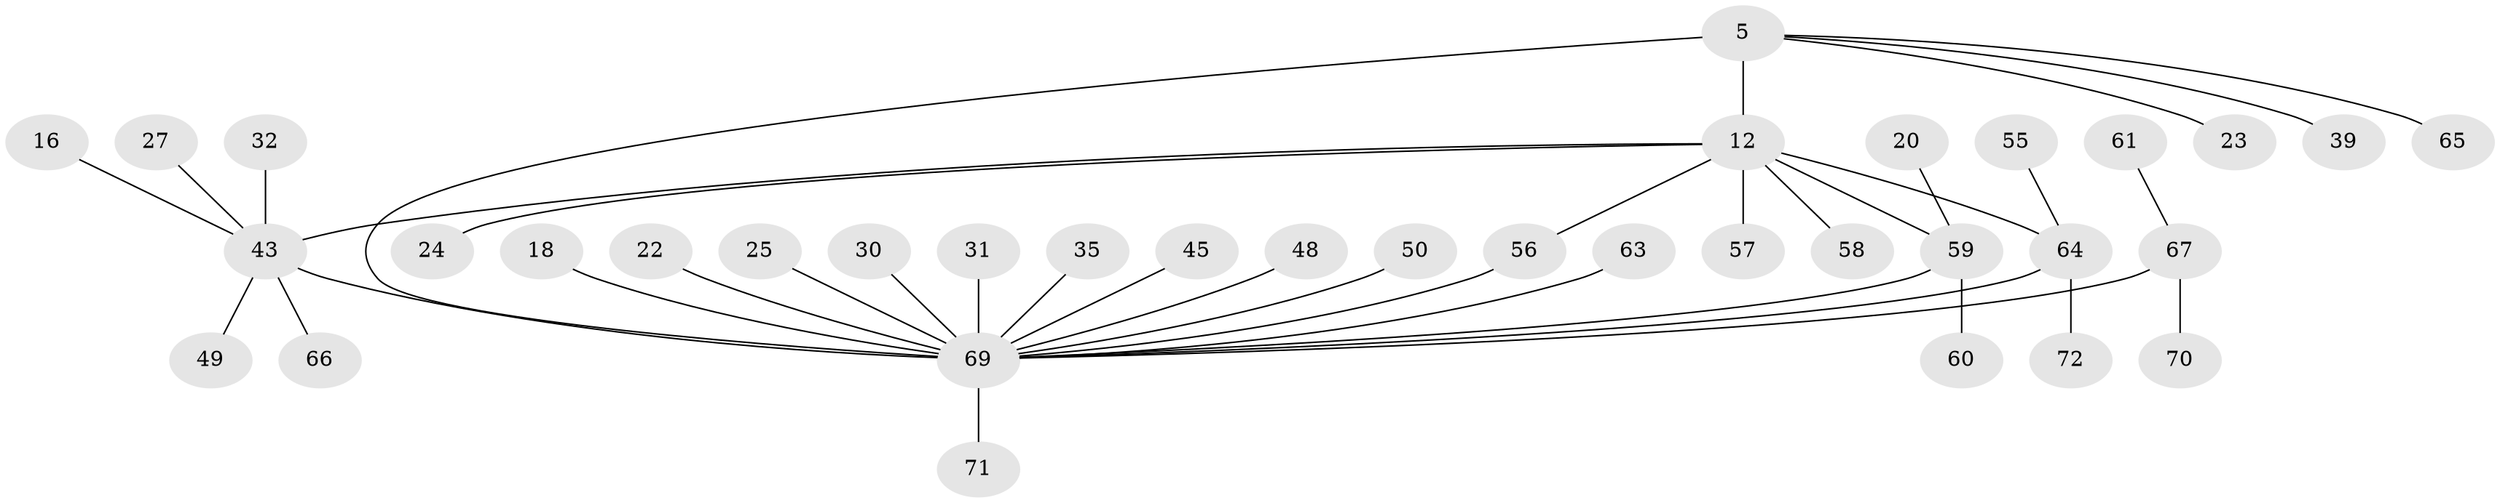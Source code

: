 // original degree distribution, {7: 0.06944444444444445, 11: 0.013888888888888888, 4: 0.05555555555555555, 13: 0.013888888888888888, 5: 0.013888888888888888, 3: 0.041666666666666664, 6: 0.013888888888888888, 8: 0.013888888888888888, 1: 0.5138888888888888, 2: 0.25}
// Generated by graph-tools (version 1.1) at 2025/56/03/09/25 04:56:00]
// undirected, 36 vertices, 39 edges
graph export_dot {
graph [start="1"]
  node [color=gray90,style=filled];
  5 [super="+4"];
  12 [super="+10+3"];
  16;
  18;
  20;
  22;
  23;
  24;
  25;
  27;
  30;
  31;
  32;
  35;
  39;
  43 [super="+21+2+29"];
  45;
  48;
  49;
  50;
  55;
  56 [super="+42+52"];
  57 [super="+19"];
  58;
  59 [super="+9"];
  60 [super="+47"];
  61 [super="+33"];
  63 [super="+53"];
  64 [super="+11+40"];
  65;
  66 [super="+17"];
  67 [super="+14+36+41+46"];
  69 [super="+68+7+15+54"];
  70 [super="+37"];
  71 [super="+62"];
  72 [super="+34"];
  5 -- 23;
  5 -- 39;
  5 -- 65;
  5 -- 69 [weight=4];
  5 -- 12 [weight=2];
  12 -- 56;
  12 -- 24;
  12 -- 58;
  12 -- 57;
  12 -- 59 [weight=2];
  12 -- 43 [weight=2];
  12 -- 64 [weight=2];
  16 -- 43;
  18 -- 69;
  20 -- 59;
  22 -- 69;
  25 -- 69;
  27 -- 43;
  30 -- 69;
  31 -- 69;
  32 -- 43;
  35 -- 69;
  43 -- 69 [weight=4];
  43 -- 66;
  43 -- 49;
  45 -- 69;
  48 -- 69;
  50 -- 69;
  55 -- 64;
  56 -- 69;
  59 -- 69 [weight=3];
  59 -- 60;
  61 -- 67;
  63 -- 69;
  64 -- 69;
  64 -- 72;
  67 -- 69 [weight=2];
  67 -- 70;
  69 -- 71;
}
